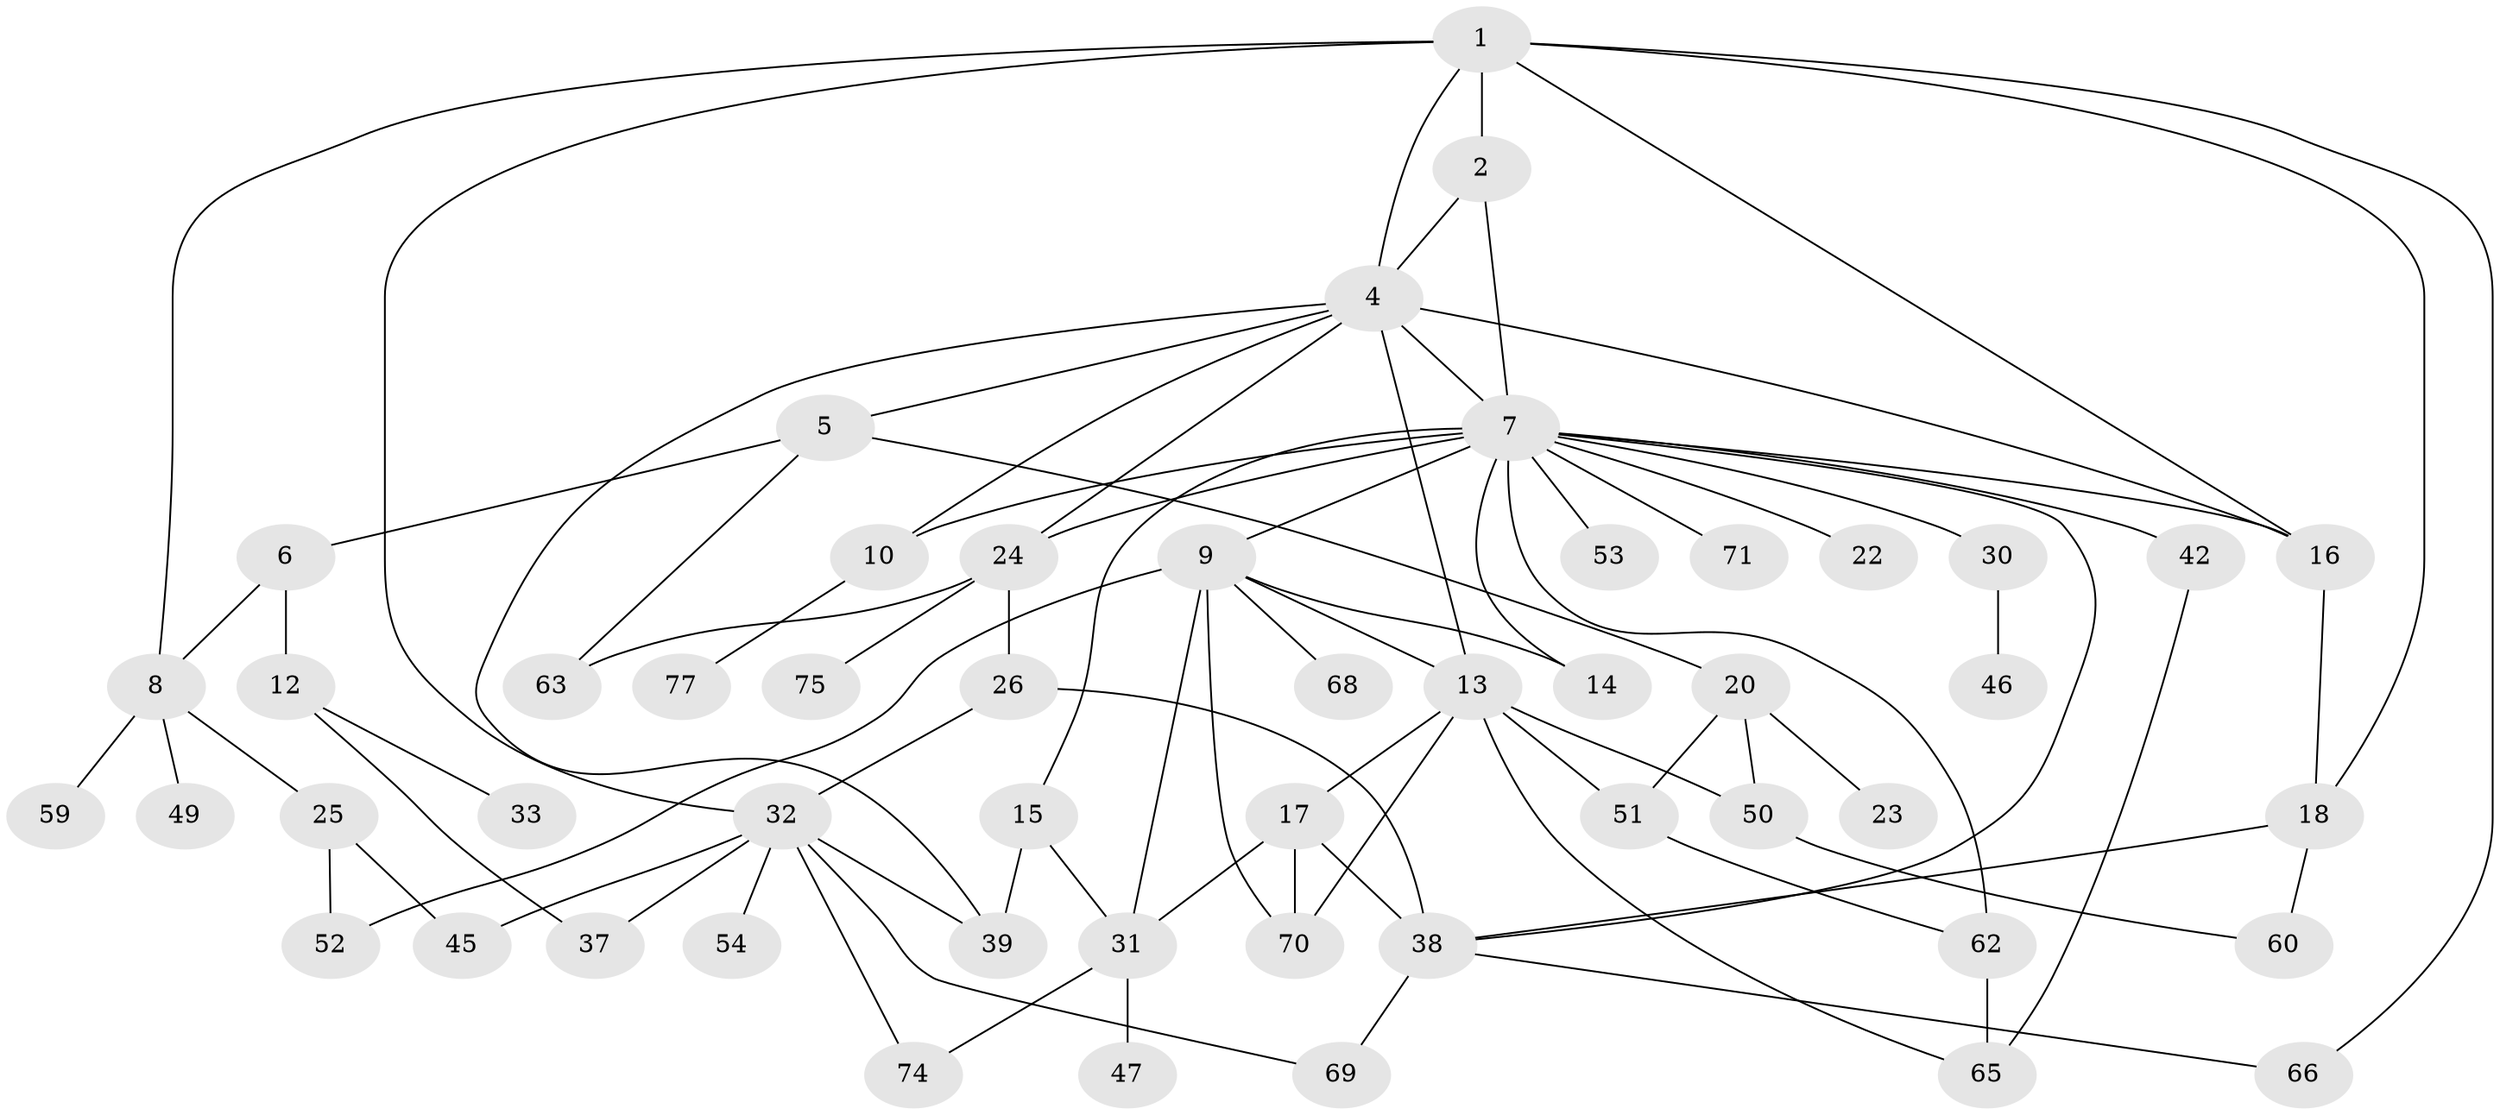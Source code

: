 // Generated by graph-tools (version 1.1) at 2025/51/02/27/25 19:51:36]
// undirected, 52 vertices, 84 edges
graph export_dot {
graph [start="1"]
  node [color=gray90,style=filled];
  1 [super="+3"];
  2 [super="+61"];
  4 [super="+11"];
  5 [super="+34"];
  6;
  7 [super="+21"];
  8 [super="+28"];
  9 [super="+67"];
  10 [super="+19"];
  12 [super="+44"];
  13 [super="+57"];
  14;
  15;
  16 [super="+72"];
  17 [super="+27"];
  18 [super="+29"];
  20 [super="+43"];
  22;
  23;
  24 [super="+35"];
  25;
  26 [super="+58"];
  30;
  31 [super="+76"];
  32 [super="+36"];
  33;
  37 [super="+41"];
  38 [super="+40"];
  39 [super="+48"];
  42;
  45;
  46;
  47 [super="+64"];
  49 [super="+55"];
  50;
  51 [super="+56"];
  52;
  53;
  54;
  59;
  60 [super="+73"];
  62 [super="+78"];
  63;
  65 [super="+79"];
  66;
  68;
  69;
  70;
  71;
  74;
  75;
  77;
  1 -- 2;
  1 -- 8;
  1 -- 16;
  1 -- 18;
  1 -- 32;
  1 -- 4;
  1 -- 66;
  2 -- 4;
  2 -- 7;
  4 -- 5;
  4 -- 13;
  4 -- 39;
  4 -- 16;
  4 -- 7;
  4 -- 24;
  4 -- 10;
  5 -- 6;
  5 -- 20;
  5 -- 63;
  6 -- 12;
  6 -- 8;
  7 -- 9;
  7 -- 10;
  7 -- 14;
  7 -- 15;
  7 -- 22;
  7 -- 42;
  7 -- 53;
  7 -- 71;
  7 -- 62 [weight=2];
  7 -- 16;
  7 -- 30;
  7 -- 24;
  7 -- 38;
  8 -- 25;
  8 -- 59;
  8 -- 49;
  9 -- 52;
  9 -- 70;
  9 -- 31;
  9 -- 13;
  9 -- 68;
  9 -- 14;
  10 -- 77;
  12 -- 33;
  12 -- 37;
  13 -- 17;
  13 -- 51;
  13 -- 70;
  13 -- 65;
  13 -- 50;
  15 -- 39;
  15 -- 31;
  16 -- 18;
  17 -- 70 [weight=2];
  17 -- 31;
  17 -- 38;
  18 -- 60;
  18 -- 38;
  20 -- 23;
  20 -- 50;
  20 -- 51;
  24 -- 26;
  24 -- 63;
  24 -- 75;
  25 -- 45;
  25 -- 52;
  26 -- 32;
  26 -- 38;
  30 -- 46;
  31 -- 47;
  31 -- 74;
  32 -- 54;
  32 -- 74;
  32 -- 45;
  32 -- 69;
  32 -- 37;
  32 -- 39;
  38 -- 66;
  38 -- 69;
  42 -- 65;
  50 -- 60;
  51 -- 62;
  62 -- 65;
}
